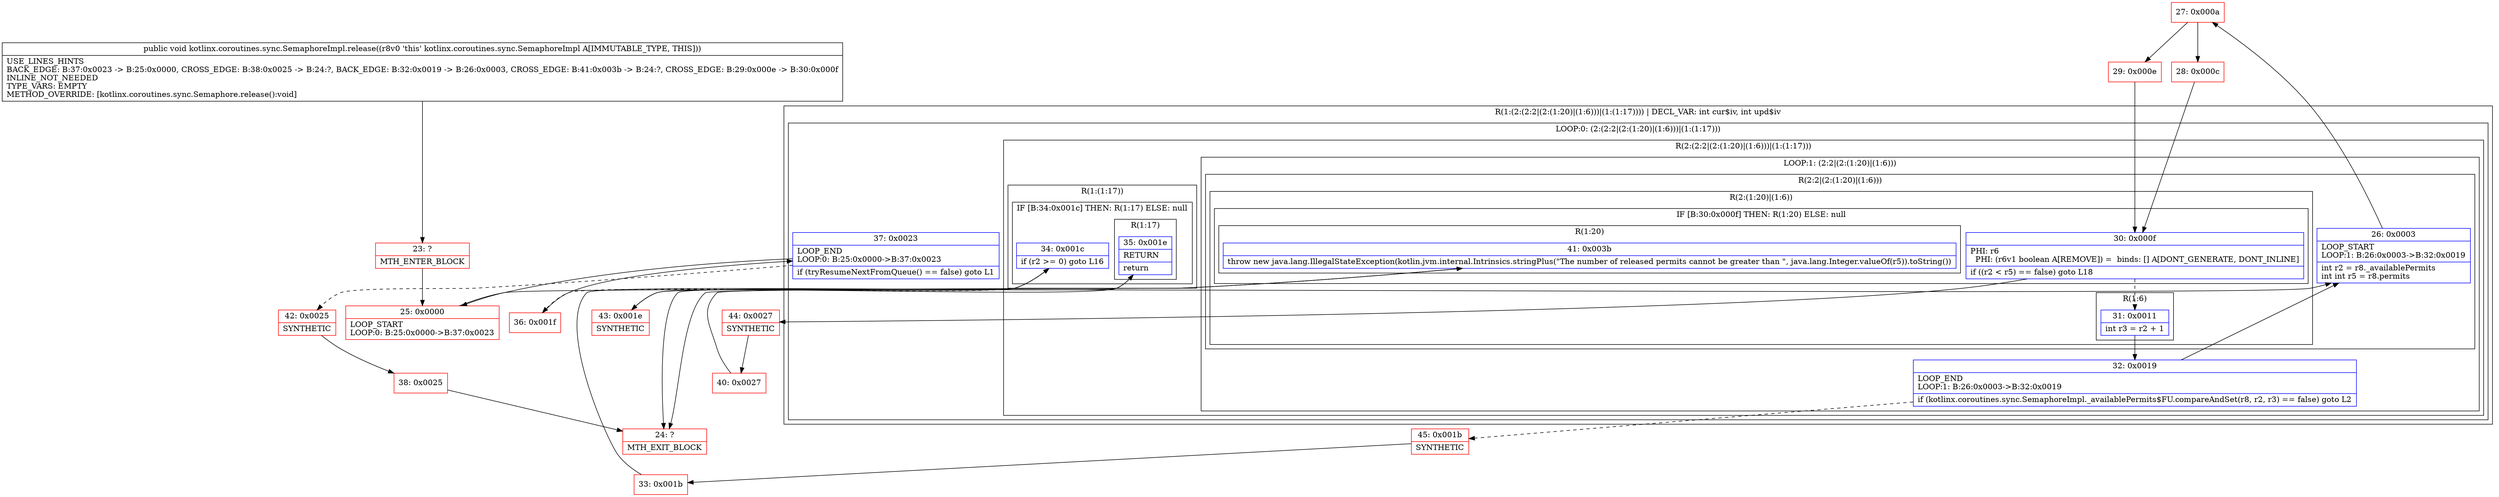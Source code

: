 digraph "CFG forkotlinx.coroutines.sync.SemaphoreImpl.release()V" {
subgraph cluster_Region_1377614015 {
label = "R(1:(2:(2:2|(2:(1:20)|(1:6)))|(1:(1:17)))) | DECL_VAR: int cur$iv, int upd$iv\l";
node [shape=record,color=blue];
subgraph cluster_LoopRegion_905596655 {
label = "LOOP:0: (2:(2:2|(2:(1:20)|(1:6)))|(1:(1:17)))";
node [shape=record,color=blue];
Node_37 [shape=record,label="{37\:\ 0x0023|LOOP_END\lLOOP:0: B:25:0x0000\-\>B:37:0x0023\l|if (tryResumeNextFromQueue() == false) goto L1\l}"];
subgraph cluster_Region_746582575 {
label = "R(2:(2:2|(2:(1:20)|(1:6)))|(1:(1:17)))";
node [shape=record,color=blue];
subgraph cluster_LoopRegion_2011516453 {
label = "LOOP:1: (2:2|(2:(1:20)|(1:6)))";
node [shape=record,color=blue];
Node_32 [shape=record,label="{32\:\ 0x0019|LOOP_END\lLOOP:1: B:26:0x0003\-\>B:32:0x0019\l|if (kotlinx.coroutines.sync.SemaphoreImpl._availablePermits$FU.compareAndSet(r8, r2, r3) == false) goto L2\l}"];
subgraph cluster_Region_689801127 {
label = "R(2:2|(2:(1:20)|(1:6)))";
node [shape=record,color=blue];
Node_26 [shape=record,label="{26\:\ 0x0003|LOOP_START\lLOOP:1: B:26:0x0003\-\>B:32:0x0019\l|int r2 = r8._availablePermits\lint int r5 = r8.permits\l}"];
subgraph cluster_Region_589893203 {
label = "R(2:(1:20)|(1:6))";
node [shape=record,color=blue];
subgraph cluster_IfRegion_1393556247 {
label = "IF [B:30:0x000f] THEN: R(1:20) ELSE: null";
node [shape=record,color=blue];
Node_30 [shape=record,label="{30\:\ 0x000f|PHI: r6 \l  PHI: (r6v1 boolean A[REMOVE]) =  binds: [] A[DONT_GENERATE, DONT_INLINE]\l|if ((r2 \< r5) == false) goto L18\l}"];
subgraph cluster_Region_97280083 {
label = "R(1:20)";
node [shape=record,color=blue];
Node_41 [shape=record,label="{41\:\ 0x003b|throw new java.lang.IllegalStateException(kotlin.jvm.internal.Intrinsics.stringPlus(\"The number of released permits cannot be greater than \", java.lang.Integer.valueOf(r5)).toString())\l}"];
}
}
subgraph cluster_Region_492836276 {
label = "R(1:6)";
node [shape=record,color=blue];
Node_31 [shape=record,label="{31\:\ 0x0011|int r3 = r2 + 1\l}"];
}
}
}
}
subgraph cluster_Region_340231113 {
label = "R(1:(1:17))";
node [shape=record,color=blue];
subgraph cluster_IfRegion_1485146368 {
label = "IF [B:34:0x001c] THEN: R(1:17) ELSE: null";
node [shape=record,color=blue];
Node_34 [shape=record,label="{34\:\ 0x001c|if (r2 \>= 0) goto L16\l}"];
subgraph cluster_Region_1932343960 {
label = "R(1:17)";
node [shape=record,color=blue];
Node_35 [shape=record,label="{35\:\ 0x001e|RETURN\l|return\l}"];
}
}
}
}
}
}
Node_23 [shape=record,color=red,label="{23\:\ ?|MTH_ENTER_BLOCK\l}"];
Node_25 [shape=record,color=red,label="{25\:\ 0x0000|LOOP_START\lLOOP:0: B:25:0x0000\-\>B:37:0x0023\l}"];
Node_27 [shape=record,color=red,label="{27\:\ 0x000a}"];
Node_28 [shape=record,color=red,label="{28\:\ 0x000c}"];
Node_45 [shape=record,color=red,label="{45\:\ 0x001b|SYNTHETIC\l}"];
Node_33 [shape=record,color=red,label="{33\:\ 0x001b}"];
Node_36 [shape=record,color=red,label="{36\:\ 0x001f}"];
Node_42 [shape=record,color=red,label="{42\:\ 0x0025|SYNTHETIC\l}"];
Node_38 [shape=record,color=red,label="{38\:\ 0x0025}"];
Node_24 [shape=record,color=red,label="{24\:\ ?|MTH_EXIT_BLOCK\l}"];
Node_43 [shape=record,color=red,label="{43\:\ 0x001e|SYNTHETIC\l}"];
Node_44 [shape=record,color=red,label="{44\:\ 0x0027|SYNTHETIC\l}"];
Node_40 [shape=record,color=red,label="{40\:\ 0x0027}"];
Node_29 [shape=record,color=red,label="{29\:\ 0x000e}"];
MethodNode[shape=record,label="{public void kotlinx.coroutines.sync.SemaphoreImpl.release((r8v0 'this' kotlinx.coroutines.sync.SemaphoreImpl A[IMMUTABLE_TYPE, THIS]))  | USE_LINES_HINTS\lBACK_EDGE: B:37:0x0023 \-\> B:25:0x0000, CROSS_EDGE: B:38:0x0025 \-\> B:24:?, BACK_EDGE: B:32:0x0019 \-\> B:26:0x0003, CROSS_EDGE: B:41:0x003b \-\> B:24:?, CROSS_EDGE: B:29:0x000e \-\> B:30:0x000f\lINLINE_NOT_NEEDED\lTYPE_VARS: EMPTY\lMETHOD_OVERRIDE: [kotlinx.coroutines.sync.Semaphore.release():void]\l}"];
MethodNode -> Node_23;Node_37 -> Node_25;
Node_37 -> Node_42[style=dashed];
Node_32 -> Node_26;
Node_32 -> Node_45[style=dashed];
Node_26 -> Node_27;
Node_30 -> Node_31[style=dashed];
Node_30 -> Node_44;
Node_41 -> Node_24;
Node_31 -> Node_32;
Node_34 -> Node_36[style=dashed];
Node_34 -> Node_43;
Node_35 -> Node_24;
Node_23 -> Node_25;
Node_25 -> Node_26;
Node_27 -> Node_28;
Node_27 -> Node_29;
Node_28 -> Node_30;
Node_45 -> Node_33;
Node_33 -> Node_34;
Node_36 -> Node_37;
Node_42 -> Node_38;
Node_38 -> Node_24;
Node_43 -> Node_35;
Node_44 -> Node_40;
Node_40 -> Node_41;
Node_29 -> Node_30;
}


